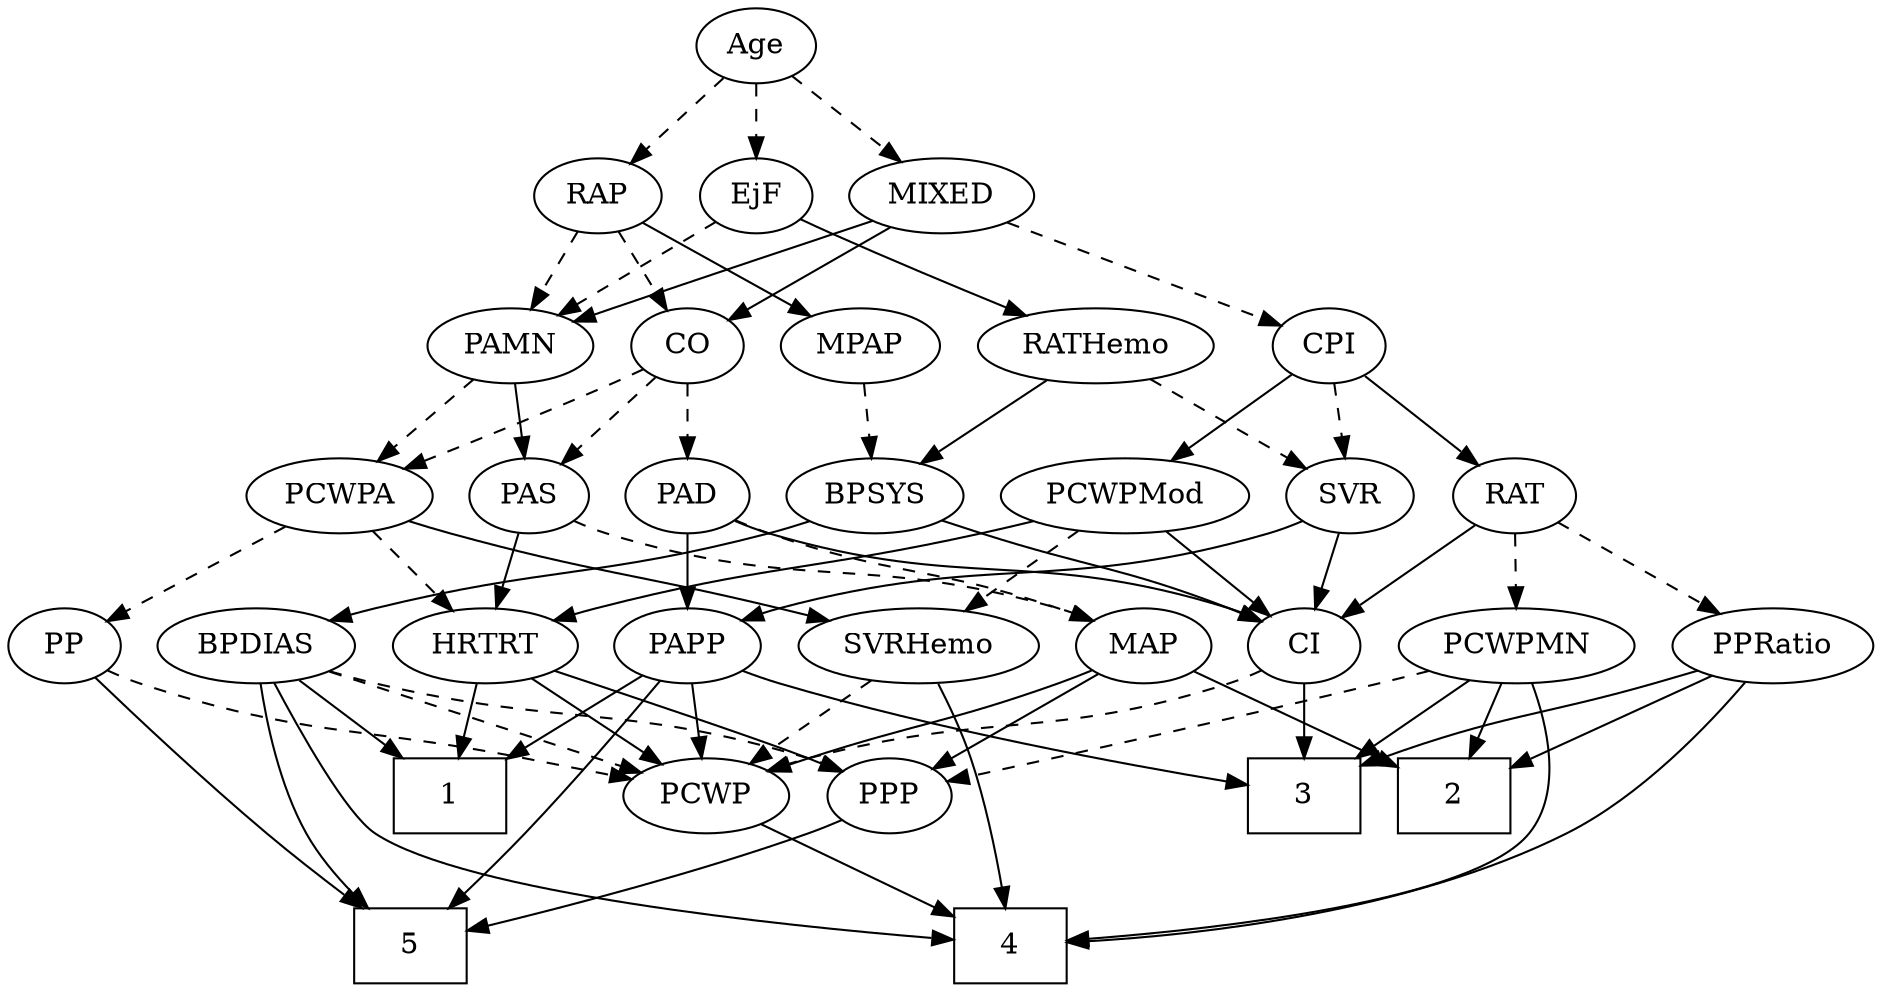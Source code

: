 strict digraph {
	graph [bb="0,0,820.65,468"];
	node [label="\N"];
	1	[height=0.5,
		pos="207,90",
		shape=box,
		width=0.75];
	2	[height=0.5,
		pos="650,90",
		shape=box,
		width=0.75];
	3	[height=0.5,
		pos="578,90",
		shape=box,
		width=0.75];
	4	[height=0.5,
		pos="460,18",
		shape=box,
		width=0.75];
	5	[height=0.5,
		pos="188,18",
		shape=box,
		width=0.75];
	Age	[height=0.5,
		pos="337,450",
		width=0.75];
	EjF	[height=0.5,
		pos="337,378",
		width=0.75];
	Age -> EjF	[pos="e,337,396.1 337,431.7 337,423.98 337,414.71 337,406.11",
		style=dashed];
	RAP	[height=0.5,
		pos="264,378",
		width=0.77632];
	Age -> RAP	[pos="e,279,393.38 322.23,434.83 311.91,424.94 297.94,411.55 286.27,400.36",
		style=dashed];
	MIXED	[height=0.5,
		pos="422,378",
		width=1.1193];
	Age -> MIXED	[pos="e,403.6,394.16 353.39,435.5 365.41,425.61 381.97,411.96 395.81,400.56",
		style=dashed];
	PAMN	[height=0.5,
		pos="224,306",
		width=1.011];
	EjF -> PAMN	[pos="e,245.98,320.61 317.83,365.13 300.5,354.39 274.68,338.4 254.51,325.9",
		style=dashed];
	RATHemo	[height=0.5,
		pos="487,306",
		width=1.3721];
	EjF -> RATHemo	[pos="e,457.45,320.68 358.31,366.91 363.14,364.63 368.24,362.23 373,360 397.96,348.3 426.05,335.25 448.09,325.02",
		style=solid];
	MPAP	[height=0.5,
		pos="385,306",
		width=0.97491];
	RAP -> MPAP	[pos="e,362.62,319.94 284.25,365.28 303.21,354.32 331.81,337.77 353.7,325.11",
		style=solid];
	CO	[height=0.5,
		pos="305,306",
		width=0.75];
	RAP -> CO	[pos="e,295.54,323.15 273.51,360.76 278.53,352.19 284.8,341.49 290.42,331.9",
		style=dashed];
	RAP -> PAMN	[pos="e,233.5,323.63 254.72,360.76 249.95,352.4 244.01,342.02 238.63,332.61",
		style=dashed];
	MIXED -> CO	[pos="e,324.57,318.71 398.88,363.17 380.06,351.91 353.4,335.96 333.3,323.93",
		style=solid];
	MIXED -> PAMN	[pos="e,252.04,317.73 391.16,366.3 385.14,364.21 378.87,362.03 373,360 326.78,343.98 314.99,340.64 269,324 266.6,323.13 264.12,322.22 \
261.63,321.3",
		style=solid];
	CPI	[height=0.5,
		pos="588,306",
		width=0.75];
	MIXED -> CPI	[pos="e,565.68,316.41 450.54,364.97 479.98,352.55 525.79,333.23 556.34,320.35",
		style=dashed];
	BPSYS	[height=0.5,
		pos="389,234",
		width=1.0471];
	MPAP -> BPSYS	[pos="e,388.02,252.1 385.99,287.7 386.43,279.98 386.96,270.71 387.45,262.11",
		style=dashed];
	BPDIAS	[height=0.5,
		pos="114,162",
		width=1.1735];
	BPSYS -> BPDIAS	[pos="e,145.38,174.13 361.01,221.87 355.12,219.75 348.9,217.68 343,216 265.36,193.94 242.99,200.8 165,180 161.8,179.15 158.5,178.2 155.2,\
177.21",
		style=solid];
	CI	[height=0.5,
		pos="578,162",
		width=0.75];
	BPSYS -> CI	[pos="e,556.86,173.47 418.05,222.39 423.98,220.25 430.19,218.04 436,216 482.95,199.54 495.87,198.65 542,180 543.83,179.26 545.69,178.48 \
547.57,177.67",
		style=solid];
	PAD	[height=0.5,
		pos="305,234",
		width=0.79437];
	MAP	[height=0.5,
		pos="502,162",
		width=0.84854];
	PAD -> MAP	[pos="e,478.48,173.5 327.09,222.24 331.95,220.05 337.11,217.85 342,216 394.09,196.33 409.63,198.92 462,180 464.36,179.15 466.78,178.23 \
469.21,177.28",
		style=dashed];
	PAD -> CI	[pos="e,557.44,173.84 326.55,221.99 331.53,219.76 336.87,217.61 342,216 428.17,188.93 455.98,207.52 542,180 543.93,179.38 545.88,178.69 \
547.83,177.93",
		style=solid];
	PAPP	[height=0.5,
		pos="303,162",
		width=0.88464];
	PAD -> PAPP	[pos="e,303.49,180.1 304.51,215.7 304.29,207.98 304.02,198.71 303.77,190.11",
		style=solid];
	CO -> PAD	[pos="e,305,252.1 305,287.7 305,279.98 305,270.71 305,262.11",
		style=dashed];
	PAS	[height=0.5,
		pos="231,234",
		width=0.75];
	CO -> PAS	[pos="e,245.95,249.14 290.02,290.83 279.49,280.87 265.22,267.37 253.34,256.14",
		style=dashed];
	PCWPA	[height=0.5,
		pos="144,234",
		width=1.1555];
	CO -> PCWPA	[pos="e,173.19,246.99 283.75,294.79 278.91,292.52 273.79,290.15 269,288 240.23,275.11 207.4,261.23 182.61,250.9",
		style=dashed];
	PAS -> MAP	[pos="e,478.63,173.94 251.57,222.17 256.52,219.88 261.87,217.65 267,216 350.88,188.96 377.6,205.39 462,180 464.4,179.28 466.86,178.46 \
469.31,177.57",
		style=dashed];
	HRTRT	[height=0.5,
		pos="214,162",
		width=1.1013];
	PAS -> HRTRT	[pos="e,218.2,180.28 226.88,216.05 224.99,208.26 222.7,198.82 220.58,190.08",
		style=solid];
	PAMN -> PAS	[pos="e,229.29,252.1 225.73,287.7 226.5,279.98 227.43,270.71 228.29,262.11",
		style=solid];
	PAMN -> PCWPA	[pos="e,161.6,250.4 206.64,289.81 195.71,280.25 181.41,267.74 169.24,257.08",
		style=dashed];
	RATHemo -> BPSYS	[pos="e,409.02,249.3 465.25,289.46 451.2,279.43 432.78,266.27 417.55,255.4",
		style=solid];
	SVR	[height=0.5,
		pos="595,234",
		width=0.77632];
	RATHemo -> SVR	[pos="e,575.83,247.42 510.17,289.98 526.85,279.17 549.43,264.54 567.1,253.08",
		style=dashed];
	RAT	[height=0.5,
		pos="671,234",
		width=0.75827];
	CPI -> RAT	[pos="e,654.92,248.56 604.4,291.17 616.64,280.85 633.55,266.58 647.27,255.01",
		style=solid];
	CPI -> SVR	[pos="e,593.29,252.1 589.73,287.7 590.5,279.98 591.43,270.71 592.29,262.11",
		style=dashed];
	PCWPMod	[height=0.5,
		pos="497,234",
		width=1.4443];
	CPI -> PCWPMod	[pos="e,517.54,250.8 570.88,291.83 558.11,282.01 540.37,268.36 525.48,256.91",
		style=solid];
	PCWPMN	[height=0.5,
		pos="673,162",
		width=1.3902];
	RAT -> PCWPMN	[pos="e,672.51,180.1 671.49,215.7 671.71,207.98 671.98,198.71 672.23,190.11",
		style=dashed];
	PPRatio	[height=0.5,
		pos="781,162",
		width=1.1013];
	RAT -> PPRatio	[pos="e,758.65,177.22 690.16,220.81 706.71,210.28 730.92,194.87 750.19,182.61",
		style=dashed];
	RAT -> CI	[pos="e,595.41,176.11 653.51,219.83 639.48,209.27 619.58,194.3 603.74,182.37",
		style=solid];
	SVR -> CI	[pos="e,582.2,180.28 590.88,216.05 588.99,208.26 586.7,198.82 584.58,190.08",
		style=solid];
	SVR -> PAPP	[pos="e,326.96,174 573.85,222.13 568.76,219.83 563.27,217.62 558,216 465.82,187.62 436.7,206.64 344,180 341.54,179.29 339.02,178.48 336.51,\
177.61",
		style=solid];
	SVRHemo	[height=0.5,
		pos="403,162",
		width=1.3902];
	PCWPMod -> SVRHemo	[pos="e,423.8,178.49 476.14,217.46 463.12,207.77 446.17,195.15 431.87,184.5",
		style=dashed];
	PCWPMod -> CI	[pos="e,562.15,176.7 515.38,217.12 526.94,207.12 541.98,194.13 554.42,183.38",
		style=solid];
	PCWPMod -> HRTRT	[pos="e,243.5,174.16 458.38,221.81 450.97,219.79 443.27,217.76 436,216 359.25,197.39 338.06,201.23 262,180 259.07,179.18 256.06,178.28 \
253.05,177.32",
		style=solid];
	PCWPA -> SVRHemo	[pos="e,365.61,174.04 175.43,222.06 181.87,219.95 188.63,217.83 195,216 260.49,197.21 278.14,197.44 344,180 347.83,178.99 351.8,177.91 \
355.77,176.8",
		style=solid];
	PP	[height=0.5,
		pos="27,162",
		width=0.75];
	PCWPA -> PP	[pos="e,46.477,174.65 120.6,219 101.75,207.72 75.181,191.83 55.162,179.85",
		style=dashed];
	PCWPA -> HRTRT	[pos="e,198.18,178.82 159.88,217.12 169.1,207.9 180.87,196.13 191.08,185.92",
		style=dashed];
	PCWPMN -> 2	[pos="e,655.68,108.28 667.43,144.05 664.84,136.18 661.7,126.62 658.8,117.79",
		style=solid];
	PCWPMN -> 3	[pos="e,601.36,108.21 651.92,145.46 639.51,136.33 623.59,124.59 609.69,114.35",
		style=solid];
	PCWPMN -> 4	[pos="e,487.38,21.269 682.33,143.97 691.6,124.46 702.3,92.559 686,72 662.9,42.862 555.69,28.194 497.62,22.274",
		style=solid];
	PPP	[height=0.5,
		pos="405,90",
		width=0.75];
	PCWPMN -> PPP	[pos="e,430.16,97.103 635.6,150.03 628.44,147.98 621,145.89 614,144 553.04,127.49 481.66,109.73 440.07,99.528",
		style=dashed];
	SVRHemo -> 4	[pos="e,458.46,36.039 417.61,144.44 425.64,134.51 435.14,121.26 441,108 449.72,88.281 454.54,64.298 457.14,46.198",
		style=solid];
	PCWP	[height=0.5,
		pos="325,90",
		width=0.97491];
	SVRHemo -> PCWP	[pos="e,341.83,106.1 385.3,145.12 374.71,135.61 361.1,123.39 349.48,112.97",
		style=dashed];
	BPDIAS -> 1	[pos="e,184.25,108.13 134.18,145.81 146.39,136.62 162.21,124.71 175.98,114.34",
		style=solid];
	BPDIAS -> 4	[pos="e,432.56,21.246 120.06,143.86 128.27,123.32 144.95,89.49 171,72 211.6,44.74 353.51,28.583 422.19,22.189",
		style=solid];
	BPDIAS -> 5	[pos="e,167.68,36.055 116.06,143.99 118.87,125.36 125.11,95.047 138,72 143.81,61.602 152.12,51.683 160.29,43.296",
		style=solid];
	BPDIAS -> PPP	[pos="e,384.44,101.86 145.34,149.75 151.79,147.66 158.58,145.63 165,144 254.25,121.38 281.26,135.9 369,108 370.93,107.39 372.88,106.69 \
374.84,105.94",
		style=dashed];
	BPDIAS -> PCWP	[pos="e,296.38,100.46 146.1,150.29 152.37,148.2 158.89,146.03 165,144 206.65,130.16 254.42,114.34 286.84,103.62",
		style=dashed];
	MAP -> 2	[pos="e,622.77,103.88 525.12,150.06 548.76,138.88 585.82,121.36 613.43,108.3",
		style=solid];
	MAP -> PPP	[pos="e,422.66,103.75 483.3,147.5 468.39,136.74 447.35,121.56 430.83,109.64",
		style=solid];
	MAP -> PCWP	[pos="e,352.37,101.58 477.94,150.62 472.7,148.41 467.17,146.1 462,144 459.52,143 401.52,120.57 361.79,105.21",
		style=solid];
	PP -> 5	[pos="e,164.87,36.104 41.387,146.35 59.305,128.3 91.088,96.989 120,72 131.66,61.919 144.95,51.37 156.66,42.362",
		style=solid];
	PP -> PCWP	[pos="e,293.08,97.672 47.586,150.23 52.54,147.93 57.881,145.69 63,144 140.46,118.39 163.06,124.28 243,108 256.04,105.34 270.24,102.41 \
283.1,99.746",
		style=dashed];
	PPP -> 5	[pos="e,215.11,25.526 383.92,78.372 379.08,76.121 373.91,73.865 369,72 320.18,53.455 261.93,37.444 224.95,28.009",
		style=solid];
	PPRatio -> 2	[pos="e,677.24,105.56 756.36,147.83 736.56,137.25 708.46,122.24 686.11,110.3",
		style=solid];
	PPRatio -> 3	[pos="e,605.34,104.41 750.74,150.3 744.55,148.17 738.08,145.98 732,144 682.72,127.94 666.87,127.73 614.76,108.03",
		style=solid];
	PPRatio -> 4	[pos="e,487.29,19.411 771.33,144.34 758.59,123.95 734.22,89.939 704,72 638.4,33.058 547.69,22.61 497.39,19.883",
		style=solid];
	PCWP -> 4	[pos="e,432.7,33.157 348.82,76.647 369.54,65.905 399.87,50.177 423.62,37.861",
		style=solid];
	CI -> 3	[pos="e,578,108.1 578,143.7 578,135.98 578,126.71 578,118.11",
		style=solid];
	CI -> PCWP	[pos="e,351.28,101.96 557.4,150.26 552.45,147.96 547.11,145.71 542,144 467.53,119.06 444.33,130.23 369,108 366.37,107.22 363.67,106.36 \
360.97,105.44",
		style=dashed];
	PAPP -> 1	[pos="e,230.34,108.02 284.03,147.17 271.15,137.78 253.8,125.13 238.83,114.21",
		style=solid];
	PAPP -> 3	[pos="e,550.93,95.58 327.46,150.06 332.85,147.88 338.57,145.73 344,144 412.27,122.29 494.43,105.83 541,97.362",
		style=solid];
	PAPP -> 5	[pos="e,207.83,36.223 293.34,144.52 282.22,126.08 262.89,95.688 243,72 234.61,62.004 224.53,51.859 215.32,43.157",
		style=solid];
	PAPP -> PCWP	[pos="e,319.57,108.28 308.33,144.05 310.78,136.26 313.74,126.82 316.49,118.08",
		style=solid];
	HRTRT -> 1	[pos="e,208.71,108.1 212.27,143.7 211.5,135.98 210.57,126.71 209.71,118.11",
		style=solid];
	HRTRT -> PPP	[pos="e,383.86,101.48 244.19,150.23 250.09,148.14 256.23,145.99 262,144 309.43,127.62 322.46,126.74 369,108 370.83,107.26 372.69,106.48 \
374.57,105.67",
		style=solid];
	HRTRT -> PCWP	[pos="e,303.6,104.5 236.2,147 253.05,136.37 276.41,121.64 294.94,109.96",
		style=solid];
}
